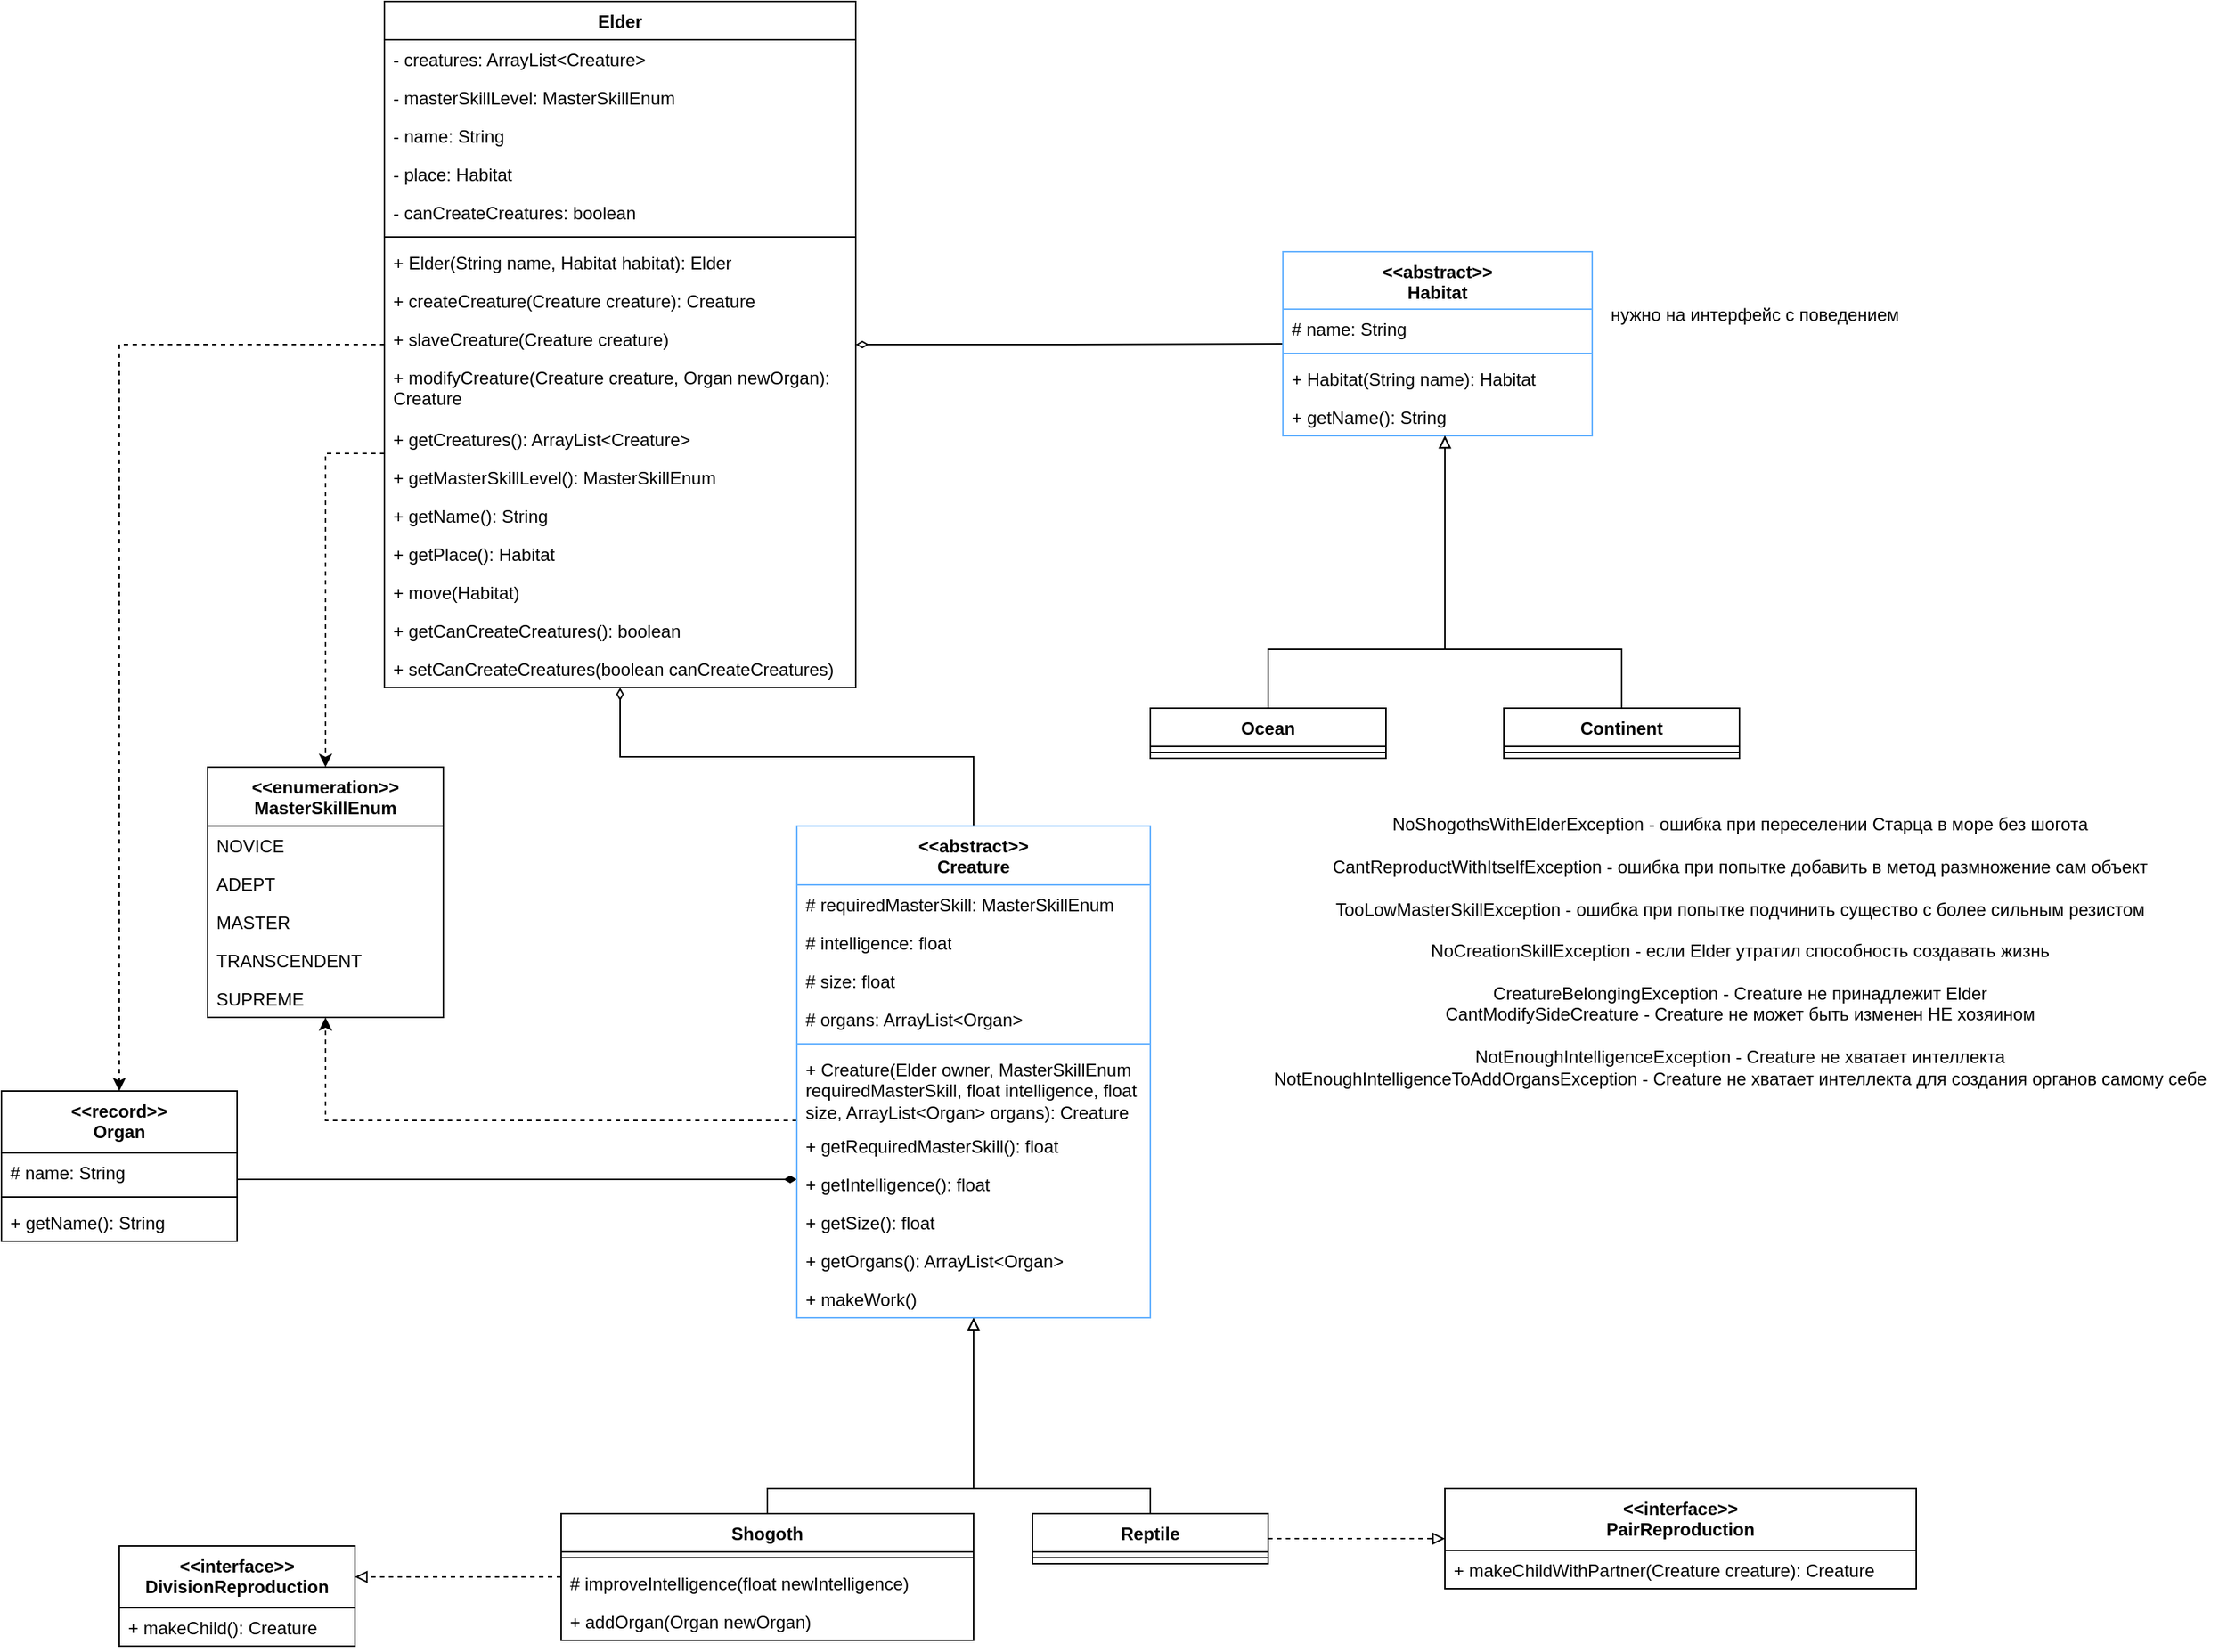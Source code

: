 <mxfile version="24.8.6">
  <diagram id="C5RBs43oDa-KdzZeNtuy" name="Page-1">
    <mxGraphModel dx="2213" dy="1952" grid="1" gridSize="10" guides="1" tooltips="1" connect="1" arrows="1" fold="1" page="1" pageScale="1" pageWidth="827" pageHeight="1169" math="0" shadow="0">
      <root>
        <mxCell id="WIyWlLk6GJQsqaUBKTNV-0" />
        <mxCell id="WIyWlLk6GJQsqaUBKTNV-1" parent="WIyWlLk6GJQsqaUBKTNV-0" />
        <mxCell id="Qfp754_vksHCgPkYxAVa-96" style="edgeStyle=orthogonalEdgeStyle;rounded=0;orthogonalLoop=1;jettySize=auto;html=1;endArrow=none;endFill=0;startArrow=diamondThin;startFill=0;" parent="WIyWlLk6GJQsqaUBKTNV-1" source="Qfp754_vksHCgPkYxAVa-0" target="Qfp754_vksHCgPkYxAVa-4" edge="1">
          <mxGeometry relative="1" as="geometry" />
        </mxCell>
        <mxCell id="Qfp754_vksHCgPkYxAVa-99" style="edgeStyle=orthogonalEdgeStyle;rounded=0;orthogonalLoop=1;jettySize=auto;html=1;dashed=1;" parent="WIyWlLk6GJQsqaUBKTNV-1" source="Qfp754_vksHCgPkYxAVa-0" target="Qfp754_vksHCgPkYxAVa-64" edge="1">
          <mxGeometry relative="1" as="geometry">
            <Array as="points">
              <mxPoint x="-200" y="-93" />
            </Array>
          </mxGeometry>
        </mxCell>
        <mxCell id="Qfp754_vksHCgPkYxAVa-101" style="edgeStyle=orthogonalEdgeStyle;rounded=0;orthogonalLoop=1;jettySize=auto;html=1;dashed=1;" parent="WIyWlLk6GJQsqaUBKTNV-1" source="Qfp754_vksHCgPkYxAVa-0" target="Qfp754_vksHCgPkYxAVa-83" edge="1">
          <mxGeometry relative="1" as="geometry" />
        </mxCell>
        <mxCell id="Qfp754_vksHCgPkYxAVa-106" style="edgeStyle=orthogonalEdgeStyle;rounded=0;orthogonalLoop=1;jettySize=auto;html=1;endArrow=none;endFill=0;startArrow=diamondThin;startFill=0;" parent="WIyWlLk6GJQsqaUBKTNV-1" source="Qfp754_vksHCgPkYxAVa-0" target="Qfp754_vksHCgPkYxAVa-26" edge="1">
          <mxGeometry relative="1" as="geometry" />
        </mxCell>
        <mxCell id="Qfp754_vksHCgPkYxAVa-0" value="Elder" style="swimlane;fontStyle=1;align=center;verticalAlign=top;childLayout=stackLayout;horizontal=1;startSize=26;horizontalStack=0;resizeParent=1;resizeParentMax=0;resizeLast=0;collapsible=1;marginBottom=0;whiteSpace=wrap;html=1;" parent="WIyWlLk6GJQsqaUBKTNV-1" vertex="1">
          <mxGeometry x="-160" y="-400" width="320" height="466" as="geometry" />
        </mxCell>
        <mxCell id="Qfp754_vksHCgPkYxAVa-1" value="- creatures: ArrayList&amp;lt;Creature&amp;gt;" style="text;strokeColor=none;fillColor=none;align=left;verticalAlign=top;spacingLeft=4;spacingRight=4;overflow=hidden;rotatable=0;points=[[0,0.5],[1,0.5]];portConstraint=eastwest;whiteSpace=wrap;html=1;" parent="Qfp754_vksHCgPkYxAVa-0" vertex="1">
          <mxGeometry y="26" width="320" height="26" as="geometry" />
        </mxCell>
        <mxCell id="Qfp754_vksHCgPkYxAVa-23" value="- masterSkillLevel: MasterSkillEnum" style="text;strokeColor=none;fillColor=none;align=left;verticalAlign=top;spacingLeft=4;spacingRight=4;overflow=hidden;rotatable=0;points=[[0,0.5],[1,0.5]];portConstraint=eastwest;whiteSpace=wrap;html=1;" parent="Qfp754_vksHCgPkYxAVa-0" vertex="1">
          <mxGeometry y="52" width="320" height="26" as="geometry" />
        </mxCell>
        <mxCell id="Qfp754_vksHCgPkYxAVa-63" value="- name: String" style="text;strokeColor=none;fillColor=none;align=left;verticalAlign=top;spacingLeft=4;spacingRight=4;overflow=hidden;rotatable=0;points=[[0,0.5],[1,0.5]];portConstraint=eastwest;whiteSpace=wrap;html=1;" parent="Qfp754_vksHCgPkYxAVa-0" vertex="1">
          <mxGeometry y="78" width="320" height="26" as="geometry" />
        </mxCell>
        <mxCell id="Qfp754_vksHCgPkYxAVa-24" value="- place: Habitat" style="text;strokeColor=none;fillColor=none;align=left;verticalAlign=top;spacingLeft=4;spacingRight=4;overflow=hidden;rotatable=0;points=[[0,0.5],[1,0.5]];portConstraint=eastwest;whiteSpace=wrap;html=1;" parent="Qfp754_vksHCgPkYxAVa-0" vertex="1">
          <mxGeometry y="104" width="320" height="26" as="geometry" />
        </mxCell>
        <mxCell id="Qfp754_vksHCgPkYxAVa-78" value="- canCreateCreatures: boolean" style="text;strokeColor=none;fillColor=none;align=left;verticalAlign=top;spacingLeft=4;spacingRight=4;overflow=hidden;rotatable=0;points=[[0,0.5],[1,0.5]];portConstraint=eastwest;whiteSpace=wrap;html=1;" parent="Qfp754_vksHCgPkYxAVa-0" vertex="1">
          <mxGeometry y="130" width="320" height="26" as="geometry" />
        </mxCell>
        <mxCell id="Qfp754_vksHCgPkYxAVa-2" value="" style="line;strokeWidth=1;fillColor=none;align=left;verticalAlign=middle;spacingTop=-1;spacingLeft=3;spacingRight=3;rotatable=0;labelPosition=right;points=[];portConstraint=eastwest;strokeColor=inherit;" parent="Qfp754_vksHCgPkYxAVa-0" vertex="1">
          <mxGeometry y="156" width="320" height="8" as="geometry" />
        </mxCell>
        <mxCell id="Qfp754_vksHCgPkYxAVa-62" value="+ Elder(String name, Habitat habitat): Elder" style="text;strokeColor=none;fillColor=none;align=left;verticalAlign=top;spacingLeft=4;spacingRight=4;overflow=hidden;rotatable=0;points=[[0,0.5],[1,0.5]];portConstraint=eastwest;whiteSpace=wrap;html=1;" parent="Qfp754_vksHCgPkYxAVa-0" vertex="1">
          <mxGeometry y="164" width="320" height="26" as="geometry" />
        </mxCell>
        <mxCell id="Qfp754_vksHCgPkYxAVa-37" value="+ createCreature(Creature creature): Creature" style="text;strokeColor=none;fillColor=none;align=left;verticalAlign=top;spacingLeft=4;spacingRight=4;overflow=hidden;rotatable=0;points=[[0,0.5],[1,0.5]];portConstraint=eastwest;whiteSpace=wrap;html=1;" parent="Qfp754_vksHCgPkYxAVa-0" vertex="1">
          <mxGeometry y="190" width="320" height="26" as="geometry" />
        </mxCell>
        <mxCell id="Qfp754_vksHCgPkYxAVa-25" value="+ slaveCreature(Creature creature)" style="text;strokeColor=none;fillColor=none;align=left;verticalAlign=top;spacingLeft=4;spacingRight=4;overflow=hidden;rotatable=0;points=[[0,0.5],[1,0.5]];portConstraint=eastwest;whiteSpace=wrap;html=1;" parent="Qfp754_vksHCgPkYxAVa-0" vertex="1">
          <mxGeometry y="216" width="320" height="26" as="geometry" />
        </mxCell>
        <mxCell id="Qfp754_vksHCgPkYxAVa-79" value="+ modifyCreature(Creature creature, Organ newOrgan): Creature" style="text;strokeColor=none;fillColor=none;align=left;verticalAlign=top;spacingLeft=4;spacingRight=4;overflow=hidden;rotatable=0;points=[[0,0.5],[1,0.5]];portConstraint=eastwest;whiteSpace=wrap;html=1;" parent="Qfp754_vksHCgPkYxAVa-0" vertex="1">
          <mxGeometry y="242" width="320" height="42" as="geometry" />
        </mxCell>
        <mxCell id="CRR2_WLR-gNgO8DXtAmb-1" value="+ getCreatures(): ArrayList&amp;lt;Creature&amp;gt;" style="text;strokeColor=none;fillColor=none;align=left;verticalAlign=top;spacingLeft=4;spacingRight=4;overflow=hidden;rotatable=0;points=[[0,0.5],[1,0.5]];portConstraint=eastwest;whiteSpace=wrap;html=1;" vertex="1" parent="Qfp754_vksHCgPkYxAVa-0">
          <mxGeometry y="284" width="320" height="26" as="geometry" />
        </mxCell>
        <mxCell id="CRR2_WLR-gNgO8DXtAmb-2" value="+ getMasterSkillLevel(): MasterSkillEnum" style="text;strokeColor=none;fillColor=none;align=left;verticalAlign=top;spacingLeft=4;spacingRight=4;overflow=hidden;rotatable=0;points=[[0,0.5],[1,0.5]];portConstraint=eastwest;whiteSpace=wrap;html=1;" vertex="1" parent="Qfp754_vksHCgPkYxAVa-0">
          <mxGeometry y="310" width="320" height="26" as="geometry" />
        </mxCell>
        <mxCell id="CRR2_WLR-gNgO8DXtAmb-4" value="+ getName(): String" style="text;strokeColor=none;fillColor=none;align=left;verticalAlign=top;spacingLeft=4;spacingRight=4;overflow=hidden;rotatable=0;points=[[0,0.5],[1,0.5]];portConstraint=eastwest;whiteSpace=wrap;html=1;" vertex="1" parent="Qfp754_vksHCgPkYxAVa-0">
          <mxGeometry y="336" width="320" height="26" as="geometry" />
        </mxCell>
        <mxCell id="CRR2_WLR-gNgO8DXtAmb-11" value="+ getPlace(): Habitat" style="text;strokeColor=none;fillColor=none;align=left;verticalAlign=top;spacingLeft=4;spacingRight=4;overflow=hidden;rotatable=0;points=[[0,0.5],[1,0.5]];portConstraint=eastwest;whiteSpace=wrap;html=1;" vertex="1" parent="Qfp754_vksHCgPkYxAVa-0">
          <mxGeometry y="362" width="320" height="26" as="geometry" />
        </mxCell>
        <mxCell id="Qfp754_vksHCgPkYxAVa-3" value="+ move(Habitat)" style="text;strokeColor=none;fillColor=none;align=left;verticalAlign=top;spacingLeft=4;spacingRight=4;overflow=hidden;rotatable=0;points=[[0,0.5],[1,0.5]];portConstraint=eastwest;whiteSpace=wrap;html=1;" parent="Qfp754_vksHCgPkYxAVa-0" vertex="1">
          <mxGeometry y="388" width="320" height="26" as="geometry" />
        </mxCell>
        <mxCell id="CRR2_WLR-gNgO8DXtAmb-3" value="+ getCanCreateCreatures(): boolean" style="text;strokeColor=none;fillColor=none;align=left;verticalAlign=top;spacingLeft=4;spacingRight=4;overflow=hidden;rotatable=0;points=[[0,0.5],[1,0.5]];portConstraint=eastwest;whiteSpace=wrap;html=1;" vertex="1" parent="Qfp754_vksHCgPkYxAVa-0">
          <mxGeometry y="414" width="320" height="26" as="geometry" />
        </mxCell>
        <mxCell id="CRR2_WLR-gNgO8DXtAmb-10" value="+ setCanCreateCreatures(boolean canCreateCreatures)" style="text;strokeColor=none;fillColor=none;align=left;verticalAlign=top;spacingLeft=4;spacingRight=4;overflow=hidden;rotatable=0;points=[[0,0.5],[1,0.5]];portConstraint=eastwest;whiteSpace=wrap;html=1;" vertex="1" parent="Qfp754_vksHCgPkYxAVa-0">
          <mxGeometry y="440" width="320" height="26" as="geometry" />
        </mxCell>
        <mxCell id="Qfp754_vksHCgPkYxAVa-4" value="&lt;div&gt;&amp;lt;&amp;lt;abstract&amp;gt;&amp;gt;&lt;/div&gt;Habitat" style="swimlane;fontStyle=1;align=center;verticalAlign=top;childLayout=stackLayout;horizontal=1;startSize=39;horizontalStack=0;resizeParent=1;resizeParentMax=0;resizeLast=0;collapsible=1;marginBottom=0;whiteSpace=wrap;html=1;strokeColor=#66B2FF;" parent="WIyWlLk6GJQsqaUBKTNV-1" vertex="1">
          <mxGeometry x="450" y="-230" width="210" height="125" as="geometry" />
        </mxCell>
        <mxCell id="Qfp754_vksHCgPkYxAVa-5" value="# name: String" style="text;strokeColor=none;fillColor=none;align=left;verticalAlign=top;spacingLeft=4;spacingRight=4;overflow=hidden;rotatable=0;points=[[0,0.5],[1,0.5]];portConstraint=eastwest;whiteSpace=wrap;html=1;" parent="Qfp754_vksHCgPkYxAVa-4" vertex="1">
          <mxGeometry y="39" width="210" height="26" as="geometry" />
        </mxCell>
        <mxCell id="Qfp754_vksHCgPkYxAVa-92" value="" style="line;strokeWidth=1;fillColor=none;align=left;verticalAlign=middle;spacingTop=-1;spacingLeft=3;spacingRight=3;rotatable=0;labelPosition=right;points=[];portConstraint=eastwest;strokeColor=inherit;" parent="Qfp754_vksHCgPkYxAVa-4" vertex="1">
          <mxGeometry y="65" width="210" height="8" as="geometry" />
        </mxCell>
        <mxCell id="Qfp754_vksHCgPkYxAVa-108" value="+ Habitat(String name): Habitat" style="text;strokeColor=none;fillColor=none;align=left;verticalAlign=top;spacingLeft=4;spacingRight=4;overflow=hidden;rotatable=0;points=[[0,0.5],[1,0.5]];portConstraint=eastwest;whiteSpace=wrap;html=1;" parent="Qfp754_vksHCgPkYxAVa-4" vertex="1">
          <mxGeometry y="73" width="210" height="26" as="geometry" />
        </mxCell>
        <mxCell id="Qfp754_vksHCgPkYxAVa-93" value="+ getName(): String" style="text;strokeColor=none;fillColor=none;align=left;verticalAlign=top;spacingLeft=4;spacingRight=4;overflow=hidden;rotatable=0;points=[[0,0.5],[1,0.5]];portConstraint=eastwest;whiteSpace=wrap;html=1;" parent="Qfp754_vksHCgPkYxAVa-4" vertex="1">
          <mxGeometry y="99" width="210" height="26" as="geometry" />
        </mxCell>
        <mxCell id="CRR2_WLR-gNgO8DXtAmb-13" style="edgeStyle=orthogonalEdgeStyle;rounded=0;orthogonalLoop=1;jettySize=auto;html=1;endArrow=block;endFill=0;" edge="1" parent="WIyWlLk6GJQsqaUBKTNV-1" source="Qfp754_vksHCgPkYxAVa-8" target="Qfp754_vksHCgPkYxAVa-4">
          <mxGeometry relative="1" as="geometry">
            <Array as="points">
              <mxPoint x="440" y="40" />
              <mxPoint x="560" y="40" />
            </Array>
          </mxGeometry>
        </mxCell>
        <mxCell id="Qfp754_vksHCgPkYxAVa-8" value="Ocean" style="swimlane;fontStyle=1;align=center;verticalAlign=top;childLayout=stackLayout;horizontal=1;startSize=26;horizontalStack=0;resizeParent=1;resizeParentMax=0;resizeLast=0;collapsible=1;marginBottom=0;whiteSpace=wrap;html=1;" parent="WIyWlLk6GJQsqaUBKTNV-1" vertex="1">
          <mxGeometry x="360" y="80" width="160" height="34" as="geometry" />
        </mxCell>
        <mxCell id="Qfp754_vksHCgPkYxAVa-10" value="" style="line;strokeWidth=1;fillColor=none;align=left;verticalAlign=middle;spacingTop=-1;spacingLeft=3;spacingRight=3;rotatable=0;labelPosition=right;points=[];portConstraint=eastwest;strokeColor=inherit;" parent="Qfp754_vksHCgPkYxAVa-8" vertex="1">
          <mxGeometry y="26" width="160" height="8" as="geometry" />
        </mxCell>
        <mxCell id="Qfp754_vksHCgPkYxAVa-16" style="edgeStyle=orthogonalEdgeStyle;rounded=0;orthogonalLoop=1;jettySize=auto;html=1;endArrow=block;endFill=0;" parent="WIyWlLk6GJQsqaUBKTNV-1" source="Qfp754_vksHCgPkYxAVa-12" edge="1" target="Qfp754_vksHCgPkYxAVa-4">
          <mxGeometry relative="1" as="geometry">
            <mxPoint x="560" y="-37.0" as="targetPoint" />
            <Array as="points">
              <mxPoint x="680" y="40" />
              <mxPoint x="560" y="40" />
            </Array>
          </mxGeometry>
        </mxCell>
        <mxCell id="Qfp754_vksHCgPkYxAVa-12" value="Continent" style="swimlane;fontStyle=1;align=center;verticalAlign=top;childLayout=stackLayout;horizontal=1;startSize=26;horizontalStack=0;resizeParent=1;resizeParentMax=0;resizeLast=0;collapsible=1;marginBottom=0;whiteSpace=wrap;html=1;" parent="WIyWlLk6GJQsqaUBKTNV-1" vertex="1">
          <mxGeometry x="600" y="80" width="160" height="34" as="geometry" />
        </mxCell>
        <mxCell id="Qfp754_vksHCgPkYxAVa-14" value="" style="line;strokeWidth=1;fillColor=none;align=left;verticalAlign=middle;spacingTop=-1;spacingLeft=3;spacingRight=3;rotatable=0;labelPosition=right;points=[];portConstraint=eastwest;strokeColor=inherit;" parent="Qfp754_vksHCgPkYxAVa-12" vertex="1">
          <mxGeometry y="26" width="160" height="8" as="geometry" />
        </mxCell>
        <mxCell id="Qfp754_vksHCgPkYxAVa-31" style="edgeStyle=orthogonalEdgeStyle;rounded=0;orthogonalLoop=1;jettySize=auto;html=1;endArrow=block;endFill=0;" parent="WIyWlLk6GJQsqaUBKTNV-1" source="Qfp754_vksHCgPkYxAVa-18" target="Qfp754_vksHCgPkYxAVa-26" edge="1">
          <mxGeometry relative="1" as="geometry">
            <Array as="points">
              <mxPoint x="360" y="610" />
              <mxPoint x="240" y="610" />
            </Array>
          </mxGeometry>
        </mxCell>
        <mxCell id="Qfp754_vksHCgPkYxAVa-50" style="edgeStyle=orthogonalEdgeStyle;rounded=0;orthogonalLoop=1;jettySize=auto;html=1;endArrow=block;endFill=0;dashed=1;" parent="WIyWlLk6GJQsqaUBKTNV-1" source="Qfp754_vksHCgPkYxAVa-18" target="Qfp754_vksHCgPkYxAVa-46" edge="1">
          <mxGeometry relative="1" as="geometry" />
        </mxCell>
        <mxCell id="Qfp754_vksHCgPkYxAVa-18" value="Reptile" style="swimlane;fontStyle=1;align=center;verticalAlign=top;childLayout=stackLayout;horizontal=1;startSize=26;horizontalStack=0;resizeParent=1;resizeParentMax=0;resizeLast=0;collapsible=1;marginBottom=0;whiteSpace=wrap;html=1;" parent="WIyWlLk6GJQsqaUBKTNV-1" vertex="1">
          <mxGeometry x="280" y="627" width="160" height="34" as="geometry" />
        </mxCell>
        <mxCell id="Qfp754_vksHCgPkYxAVa-20" value="" style="line;strokeWidth=1;fillColor=none;align=left;verticalAlign=middle;spacingTop=-1;spacingLeft=3;spacingRight=3;rotatable=0;labelPosition=right;points=[];portConstraint=eastwest;strokeColor=inherit;" parent="Qfp754_vksHCgPkYxAVa-18" vertex="1">
          <mxGeometry y="26" width="160" height="8" as="geometry" />
        </mxCell>
        <mxCell id="Qfp754_vksHCgPkYxAVa-22" value="NoShogothsWithElderException - ошибка при переселении Старца в море без шогота&lt;div&gt;&lt;br&gt;&lt;div&gt;CantReproductWithItselfException - ошибка при попытке добавить в метод размножение сам объект&lt;/div&gt;&lt;div&gt;&lt;br&gt;&lt;/div&gt;&lt;div&gt;TooLowMasterSkillException - ошибка при попытке подчинить существо с более сильным резистом&lt;/div&gt;&lt;div&gt;&lt;br&gt;&lt;/div&gt;&lt;div&gt;NoCreationSkillException - если Elder утратил способность создавать жизнь&lt;/div&gt;&lt;div&gt;&lt;br&gt;&lt;/div&gt;&lt;div&gt;CreatureBelongingException - Creature не принадлежит Elder&lt;/div&gt;&lt;div&gt;CantModifySideCreature - Creature не может быть изменен НЕ хозяином&lt;/div&gt;&lt;div&gt;&lt;br&gt;&lt;/div&gt;&lt;div&gt;NotEnoughIntelligenceException - Creature не хватает интеллекта&lt;/div&gt;&lt;div&gt;NotEnoughIntelligenceToAddOrgansException - Creature не хватает интеллекта для создания органов самому себе&lt;br&gt;&lt;/div&gt;&lt;/div&gt;" style="text;html=1;align=center;verticalAlign=middle;resizable=0;points=[];autosize=1;strokeColor=none;fillColor=none;" parent="WIyWlLk6GJQsqaUBKTNV-1" vertex="1">
          <mxGeometry x="430" y="145" width="660" height="200" as="geometry" />
        </mxCell>
        <mxCell id="Qfp754_vksHCgPkYxAVa-95" style="edgeStyle=orthogonalEdgeStyle;rounded=0;orthogonalLoop=1;jettySize=auto;html=1;endArrow=none;endFill=0;startArrow=diamondThin;startFill=1;" parent="WIyWlLk6GJQsqaUBKTNV-1" source="Qfp754_vksHCgPkYxAVa-26" target="Qfp754_vksHCgPkYxAVa-83" edge="1">
          <mxGeometry relative="1" as="geometry">
            <Array as="points">
              <mxPoint x="-60" y="400" />
              <mxPoint x="-60" y="400" />
            </Array>
          </mxGeometry>
        </mxCell>
        <mxCell id="Qfp754_vksHCgPkYxAVa-105" style="edgeStyle=orthogonalEdgeStyle;rounded=0;orthogonalLoop=1;jettySize=auto;html=1;dashed=1;" parent="WIyWlLk6GJQsqaUBKTNV-1" source="Qfp754_vksHCgPkYxAVa-26" target="Qfp754_vksHCgPkYxAVa-64" edge="1">
          <mxGeometry relative="1" as="geometry">
            <Array as="points">
              <mxPoint x="-200" y="360" />
            </Array>
          </mxGeometry>
        </mxCell>
        <mxCell id="Qfp754_vksHCgPkYxAVa-26" value="&lt;div&gt;&lt;span style=&quot;white-space-collapse: preserve;&quot; data-src-align=&quot;0:5&quot; class=&quot;EzKURWReUAB5oZgtQNkl&quot;&gt;&amp;lt;&amp;lt;abstract&amp;gt;&amp;gt;&lt;/span&gt;&lt;/div&gt;&lt;span style=&quot;white-space-collapse: preserve;&quot; data-src-align=&quot;0:5&quot; class=&quot;EzKURWReUAB5oZgtQNkl&quot;&gt;Creature&lt;/span&gt;" style="swimlane;fontStyle=1;align=center;verticalAlign=top;childLayout=stackLayout;horizontal=1;startSize=40;horizontalStack=0;resizeParent=1;resizeParentMax=0;resizeLast=0;collapsible=1;marginBottom=0;whiteSpace=wrap;html=1;strokeColor=#66B2FF;" parent="WIyWlLk6GJQsqaUBKTNV-1" vertex="1">
          <mxGeometry x="120" y="160" width="240" height="334" as="geometry" />
        </mxCell>
        <mxCell id="Qfp754_vksHCgPkYxAVa-39" value="# requiredMasterSkill: MasterSkillEnum" style="text;strokeColor=none;fillColor=none;align=left;verticalAlign=top;spacingLeft=4;spacingRight=4;overflow=hidden;rotatable=0;points=[[0,0.5],[1,0.5]];portConstraint=eastwest;whiteSpace=wrap;html=1;" parent="Qfp754_vksHCgPkYxAVa-26" vertex="1">
          <mxGeometry y="40" width="240" height="26" as="geometry" />
        </mxCell>
        <mxCell id="Qfp754_vksHCgPkYxAVa-19" value="# intelligence: float" style="text;strokeColor=none;fillColor=none;align=left;verticalAlign=top;spacingLeft=4;spacingRight=4;overflow=hidden;rotatable=0;points=[[0,0.5],[1,0.5]];portConstraint=eastwest;whiteSpace=wrap;html=1;" parent="Qfp754_vksHCgPkYxAVa-26" vertex="1">
          <mxGeometry y="66" width="240" height="26" as="geometry" />
        </mxCell>
        <mxCell id="Qfp754_vksHCgPkYxAVa-59" value="# size: float" style="text;strokeColor=none;fillColor=none;align=left;verticalAlign=top;spacingLeft=4;spacingRight=4;overflow=hidden;rotatable=0;points=[[0,0.5],[1,0.5]];portConstraint=eastwest;whiteSpace=wrap;html=1;" parent="Qfp754_vksHCgPkYxAVa-26" vertex="1">
          <mxGeometry y="92" width="240" height="26" as="geometry" />
        </mxCell>
        <mxCell id="Qfp754_vksHCgPkYxAVa-89" value="# organs: ArrayList&amp;lt;Organ&amp;gt;" style="text;strokeColor=none;fillColor=none;align=left;verticalAlign=top;spacingLeft=4;spacingRight=4;overflow=hidden;rotatable=0;points=[[0,0.5],[1,0.5]];portConstraint=eastwest;whiteSpace=wrap;html=1;" parent="Qfp754_vksHCgPkYxAVa-26" vertex="1">
          <mxGeometry y="118" width="240" height="26" as="geometry" />
        </mxCell>
        <mxCell id="Qfp754_vksHCgPkYxAVa-28" value="" style="line;strokeWidth=1;fillColor=none;align=left;verticalAlign=middle;spacingTop=-1;spacingLeft=3;spacingRight=3;rotatable=0;labelPosition=right;points=[];portConstraint=eastwest;strokeColor=inherit;" parent="Qfp754_vksHCgPkYxAVa-26" vertex="1">
          <mxGeometry y="144" width="240" height="8" as="geometry" />
        </mxCell>
        <mxCell id="Qfp754_vksHCgPkYxAVa-107" value="+ Creature(Elder owner, MasterSkillEnum requiredMasterSkill, float intelligence, float size, ArrayList&amp;lt;Organ&amp;gt; organs): Creature" style="text;strokeColor=none;fillColor=none;align=left;verticalAlign=top;spacingLeft=4;spacingRight=4;overflow=hidden;rotatable=0;points=[[0,0.5],[1,0.5]];portConstraint=eastwest;whiteSpace=wrap;html=1;" parent="Qfp754_vksHCgPkYxAVa-26" vertex="1">
          <mxGeometry y="152" width="240" height="52" as="geometry" />
        </mxCell>
        <mxCell id="Qfp754_vksHCgPkYxAVa-40" value="+ getRequiredMasterSkill(): float" style="text;strokeColor=none;fillColor=none;align=left;verticalAlign=top;spacingLeft=4;spacingRight=4;overflow=hidden;rotatable=0;points=[[0,0.5],[1,0.5]];portConstraint=eastwest;whiteSpace=wrap;html=1;" parent="Qfp754_vksHCgPkYxAVa-26" vertex="1">
          <mxGeometry y="204" width="240" height="26" as="geometry" />
        </mxCell>
        <mxCell id="Qfp754_vksHCgPkYxAVa-82" value="+ getIntelligence(): float" style="text;strokeColor=none;fillColor=none;align=left;verticalAlign=top;spacingLeft=4;spacingRight=4;overflow=hidden;rotatable=0;points=[[0,0.5],[1,0.5]];portConstraint=eastwest;whiteSpace=wrap;html=1;" parent="Qfp754_vksHCgPkYxAVa-26" vertex="1">
          <mxGeometry y="230" width="240" height="26" as="geometry" />
        </mxCell>
        <mxCell id="Qfp754_vksHCgPkYxAVa-60" value="+ getSize(): float" style="text;strokeColor=none;fillColor=none;align=left;verticalAlign=top;spacingLeft=4;spacingRight=4;overflow=hidden;rotatable=0;points=[[0,0.5],[1,0.5]];portConstraint=eastwest;whiteSpace=wrap;html=1;" parent="Qfp754_vksHCgPkYxAVa-26" vertex="1">
          <mxGeometry y="256" width="240" height="26" as="geometry" />
        </mxCell>
        <mxCell id="CRR2_WLR-gNgO8DXtAmb-8" value="+ getOrgans(): ArrayList&amp;lt;Organ&amp;gt;" style="text;strokeColor=none;fillColor=none;align=left;verticalAlign=top;spacingLeft=4;spacingRight=4;overflow=hidden;rotatable=0;points=[[0,0.5],[1,0.5]];portConstraint=eastwest;whiteSpace=wrap;html=1;" vertex="1" parent="Qfp754_vksHCgPkYxAVa-26">
          <mxGeometry y="282" width="240" height="26" as="geometry" />
        </mxCell>
        <mxCell id="CRR2_WLR-gNgO8DXtAmb-15" value="+ makeWork()" style="text;strokeColor=none;fillColor=none;align=left;verticalAlign=top;spacingLeft=4;spacingRight=4;overflow=hidden;rotatable=0;points=[[0,0.5],[1,0.5]];portConstraint=eastwest;whiteSpace=wrap;html=1;" vertex="1" parent="Qfp754_vksHCgPkYxAVa-26">
          <mxGeometry y="308" width="240" height="26" as="geometry" />
        </mxCell>
        <mxCell id="Qfp754_vksHCgPkYxAVa-36" style="edgeStyle=orthogonalEdgeStyle;rounded=0;orthogonalLoop=1;jettySize=auto;html=1;endArrow=block;endFill=0;" parent="WIyWlLk6GJQsqaUBKTNV-1" source="Qfp754_vksHCgPkYxAVa-32" target="Qfp754_vksHCgPkYxAVa-26" edge="1">
          <mxGeometry relative="1" as="geometry">
            <Array as="points">
              <mxPoint x="100" y="610" />
              <mxPoint x="240" y="610" />
            </Array>
          </mxGeometry>
        </mxCell>
        <mxCell id="Qfp754_vksHCgPkYxAVa-56" style="edgeStyle=orthogonalEdgeStyle;rounded=0;orthogonalLoop=1;jettySize=auto;html=1;endArrow=block;endFill=0;dashed=1;" parent="WIyWlLk6GJQsqaUBKTNV-1" source="Qfp754_vksHCgPkYxAVa-32" target="Qfp754_vksHCgPkYxAVa-51" edge="1">
          <mxGeometry relative="1" as="geometry">
            <Array as="points">
              <mxPoint x="-250" y="687" />
              <mxPoint x="-250" y="687" />
            </Array>
          </mxGeometry>
        </mxCell>
        <mxCell id="Qfp754_vksHCgPkYxAVa-32" value="Shogoth" style="swimlane;fontStyle=1;align=center;verticalAlign=top;childLayout=stackLayout;horizontal=1;startSize=26;horizontalStack=0;resizeParent=1;resizeParentMax=0;resizeLast=0;collapsible=1;marginBottom=0;whiteSpace=wrap;html=1;" parent="WIyWlLk6GJQsqaUBKTNV-1" vertex="1">
          <mxGeometry x="-40" y="627" width="280" height="86" as="geometry" />
        </mxCell>
        <mxCell id="Qfp754_vksHCgPkYxAVa-34" value="" style="line;strokeWidth=1;fillColor=none;align=left;verticalAlign=middle;spacingTop=-1;spacingLeft=3;spacingRight=3;rotatable=0;labelPosition=right;points=[];portConstraint=eastwest;strokeColor=inherit;" parent="Qfp754_vksHCgPkYxAVa-32" vertex="1">
          <mxGeometry y="26" width="280" height="8" as="geometry" />
        </mxCell>
        <mxCell id="Qfp754_vksHCgPkYxAVa-91" value="# improveIntelligence(float newIntelligence)" style="text;strokeColor=none;fillColor=none;align=left;verticalAlign=top;spacingLeft=4;spacingRight=4;overflow=hidden;rotatable=0;points=[[0,0.5],[1,0.5]];portConstraint=eastwest;whiteSpace=wrap;html=1;" parent="Qfp754_vksHCgPkYxAVa-32" vertex="1">
          <mxGeometry y="34" width="280" height="26" as="geometry" />
        </mxCell>
        <mxCell id="Qfp754_vksHCgPkYxAVa-94" value="+ addOrgan(Organ newOrgan)" style="text;strokeColor=none;fillColor=none;align=left;verticalAlign=top;spacingLeft=4;spacingRight=4;overflow=hidden;rotatable=0;points=[[0,0.5],[1,0.5]];portConstraint=eastwest;whiteSpace=wrap;html=1;" parent="Qfp754_vksHCgPkYxAVa-32" vertex="1">
          <mxGeometry y="60" width="280" height="26" as="geometry" />
        </mxCell>
        <mxCell id="Qfp754_vksHCgPkYxAVa-46" value="&lt;div&gt;&lt;b&gt;&amp;lt;&amp;lt;interface&amp;gt;&amp;gt;&lt;/b&gt;&lt;/div&gt;&lt;b&gt;PairReproduction&lt;/b&gt;" style="swimlane;fontStyle=1;align=center;verticalAlign=top;childLayout=stackLayout;horizontal=1;startSize=42;horizontalStack=0;resizeParent=1;resizeParentMax=0;resizeLast=0;collapsible=1;marginBottom=0;whiteSpace=wrap;html=1;" parent="WIyWlLk6GJQsqaUBKTNV-1" vertex="1">
          <mxGeometry x="560" y="610" width="320" height="68" as="geometry" />
        </mxCell>
        <mxCell id="Qfp754_vksHCgPkYxAVa-49" value="+ makeChildWithPartner(Creature creature): Creature" style="text;strokeColor=none;fillColor=none;align=left;verticalAlign=top;spacingLeft=4;spacingRight=4;overflow=hidden;rotatable=0;points=[[0,0.5],[1,0.5]];portConstraint=eastwest;whiteSpace=wrap;html=1;" parent="Qfp754_vksHCgPkYxAVa-46" vertex="1">
          <mxGeometry y="42" width="320" height="26" as="geometry" />
        </mxCell>
        <mxCell id="Qfp754_vksHCgPkYxAVa-51" value="&lt;div&gt;&lt;b&gt;&amp;lt;&amp;lt;interface&amp;gt;&amp;gt;&lt;/b&gt;&lt;/div&gt;&lt;b&gt;DivisionReproduction&lt;/b&gt;" style="swimlane;fontStyle=1;align=center;verticalAlign=top;childLayout=stackLayout;horizontal=1;startSize=42;horizontalStack=0;resizeParent=1;resizeParentMax=0;resizeLast=0;collapsible=1;marginBottom=0;whiteSpace=wrap;html=1;" parent="WIyWlLk6GJQsqaUBKTNV-1" vertex="1">
          <mxGeometry x="-340" y="649" width="160" height="68" as="geometry" />
        </mxCell>
        <mxCell id="Qfp754_vksHCgPkYxAVa-54" value="+ makeChild(): Creature" style="text;strokeColor=none;fillColor=none;align=left;verticalAlign=top;spacingLeft=4;spacingRight=4;overflow=hidden;rotatable=0;points=[[0,0.5],[1,0.5]];portConstraint=eastwest;whiteSpace=wrap;html=1;" parent="Qfp754_vksHCgPkYxAVa-51" vertex="1">
          <mxGeometry y="42" width="160" height="26" as="geometry" />
        </mxCell>
        <mxCell id="Qfp754_vksHCgPkYxAVa-64" value="&amp;lt;&amp;lt;enumeration&amp;gt;&amp;gt;&lt;div&gt;MasterSkillEnum&lt;/div&gt;" style="swimlane;fontStyle=1;align=center;verticalAlign=top;childLayout=stackLayout;horizontal=1;startSize=40;horizontalStack=0;resizeParent=1;resizeParentMax=0;resizeLast=0;collapsible=1;marginBottom=0;whiteSpace=wrap;html=1;" parent="WIyWlLk6GJQsqaUBKTNV-1" vertex="1">
          <mxGeometry x="-280" y="120" width="160" height="170" as="geometry" />
        </mxCell>
        <mxCell id="Qfp754_vksHCgPkYxAVa-65" value="NOVICE" style="text;strokeColor=none;fillColor=none;align=left;verticalAlign=top;spacingLeft=4;spacingRight=4;overflow=hidden;rotatable=0;points=[[0,0.5],[1,0.5]];portConstraint=eastwest;whiteSpace=wrap;html=1;" parent="Qfp754_vksHCgPkYxAVa-64" vertex="1">
          <mxGeometry y="40" width="160" height="26" as="geometry" />
        </mxCell>
        <mxCell id="Qfp754_vksHCgPkYxAVa-68" value="ADEPT" style="text;strokeColor=none;fillColor=none;align=left;verticalAlign=top;spacingLeft=4;spacingRight=4;overflow=hidden;rotatable=0;points=[[0,0.5],[1,0.5]];portConstraint=eastwest;whiteSpace=wrap;html=1;" parent="Qfp754_vksHCgPkYxAVa-64" vertex="1">
          <mxGeometry y="66" width="160" height="26" as="geometry" />
        </mxCell>
        <mxCell id="Qfp754_vksHCgPkYxAVa-69" value="MASTER" style="text;strokeColor=none;fillColor=none;align=left;verticalAlign=top;spacingLeft=4;spacingRight=4;overflow=hidden;rotatable=0;points=[[0,0.5],[1,0.5]];portConstraint=eastwest;whiteSpace=wrap;html=1;" parent="Qfp754_vksHCgPkYxAVa-64" vertex="1">
          <mxGeometry y="92" width="160" height="26" as="geometry" />
        </mxCell>
        <mxCell id="Qfp754_vksHCgPkYxAVa-71" value="TRANSCENDENT" style="text;strokeColor=none;fillColor=none;align=left;verticalAlign=top;spacingLeft=4;spacingRight=4;overflow=hidden;rotatable=0;points=[[0,0.5],[1,0.5]];portConstraint=eastwest;whiteSpace=wrap;html=1;" parent="Qfp754_vksHCgPkYxAVa-64" vertex="1">
          <mxGeometry y="118" width="160" height="26" as="geometry" />
        </mxCell>
        <mxCell id="Qfp754_vksHCgPkYxAVa-70" value="SUPREME" style="text;strokeColor=none;fillColor=none;align=left;verticalAlign=top;spacingLeft=4;spacingRight=4;overflow=hidden;rotatable=0;points=[[0,0.5],[1,0.5]];portConstraint=eastwest;whiteSpace=wrap;html=1;" parent="Qfp754_vksHCgPkYxAVa-64" vertex="1">
          <mxGeometry y="144" width="160" height="26" as="geometry" />
        </mxCell>
        <mxCell id="Qfp754_vksHCgPkYxAVa-83" value="&lt;div&gt;&amp;lt;&amp;lt;record&amp;gt;&amp;gt;&lt;/div&gt;Organ" style="swimlane;fontStyle=1;align=center;verticalAlign=top;childLayout=stackLayout;horizontal=1;startSize=42;horizontalStack=0;resizeParent=1;resizeParentMax=0;resizeLast=0;collapsible=1;marginBottom=0;whiteSpace=wrap;html=1;" parent="WIyWlLk6GJQsqaUBKTNV-1" vertex="1">
          <mxGeometry x="-420" y="340" width="160" height="102" as="geometry" />
        </mxCell>
        <mxCell id="Qfp754_vksHCgPkYxAVa-102" value="# name: String" style="text;strokeColor=none;fillColor=none;align=left;verticalAlign=top;spacingLeft=4;spacingRight=4;overflow=hidden;rotatable=0;points=[[0,0.5],[1,0.5]];portConstraint=eastwest;whiteSpace=wrap;html=1;" parent="Qfp754_vksHCgPkYxAVa-83" vertex="1">
          <mxGeometry y="42" width="160" height="26" as="geometry" />
        </mxCell>
        <mxCell id="Qfp754_vksHCgPkYxAVa-103" value="" style="line;strokeWidth=1;fillColor=none;align=left;verticalAlign=middle;spacingTop=-1;spacingLeft=3;spacingRight=3;rotatable=0;labelPosition=right;points=[];portConstraint=eastwest;strokeColor=inherit;" parent="Qfp754_vksHCgPkYxAVa-83" vertex="1">
          <mxGeometry y="68" width="160" height="8" as="geometry" />
        </mxCell>
        <mxCell id="Qfp754_vksHCgPkYxAVa-104" value="+ getName(): String" style="text;strokeColor=none;fillColor=none;align=left;verticalAlign=top;spacingLeft=4;spacingRight=4;overflow=hidden;rotatable=0;points=[[0,0.5],[1,0.5]];portConstraint=eastwest;whiteSpace=wrap;html=1;" parent="Qfp754_vksHCgPkYxAVa-83" vertex="1">
          <mxGeometry y="76" width="160" height="26" as="geometry" />
        </mxCell>
        <mxCell id="CRR2_WLR-gNgO8DXtAmb-16" value="нужно на интерфейс с поведением" style="text;html=1;align=center;verticalAlign=middle;resizable=0;points=[];autosize=1;strokeColor=none;fillColor=none;" vertex="1" parent="WIyWlLk6GJQsqaUBKTNV-1">
          <mxGeometry x="660" y="-202" width="220" height="30" as="geometry" />
        </mxCell>
      </root>
    </mxGraphModel>
  </diagram>
</mxfile>
